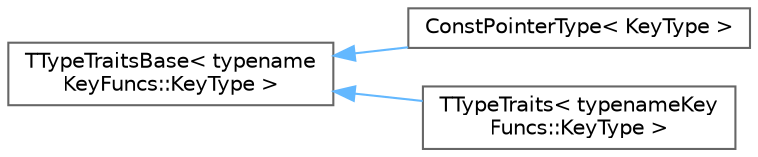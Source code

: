 digraph "Graphical Class Hierarchy"
{
 // INTERACTIVE_SVG=YES
 // LATEX_PDF_SIZE
  bgcolor="transparent";
  edge [fontname=Helvetica,fontsize=10,labelfontname=Helvetica,labelfontsize=10];
  node [fontname=Helvetica,fontsize=10,shape=box,height=0.2,width=0.4];
  rankdir="LR";
  Node0 [id="Node000000",label="TTypeTraitsBase\< typename\lKeyFuncs::KeyType \>",height=0.2,width=0.4,color="grey40", fillcolor="white", style="filled",URL="$d1/d70/structTTypeTraitsBase.html",tooltip=" "];
  Node0 -> Node1 [id="edge8796_Node000000_Node000001",dir="back",color="steelblue1",style="solid",tooltip=" "];
  Node1 [id="Node000001",label="ConstPointerType\< KeyType \>",height=0.2,width=0.4,color="grey40", fillcolor="white", style="filled",URL="$d5/ddd/structTTypeTraits.html",tooltip=" "];
  Node0 -> Node2 [id="edge8797_Node000000_Node000002",dir="back",color="steelblue1",style="solid",tooltip=" "];
  Node2 [id="Node000002",label="TTypeTraits\< typenameKey\lFuncs::KeyType \>",height=0.2,width=0.4,color="grey40", fillcolor="white", style="filled",URL="$d5/ddd/structTTypeTraits.html",tooltip=" "];
}

